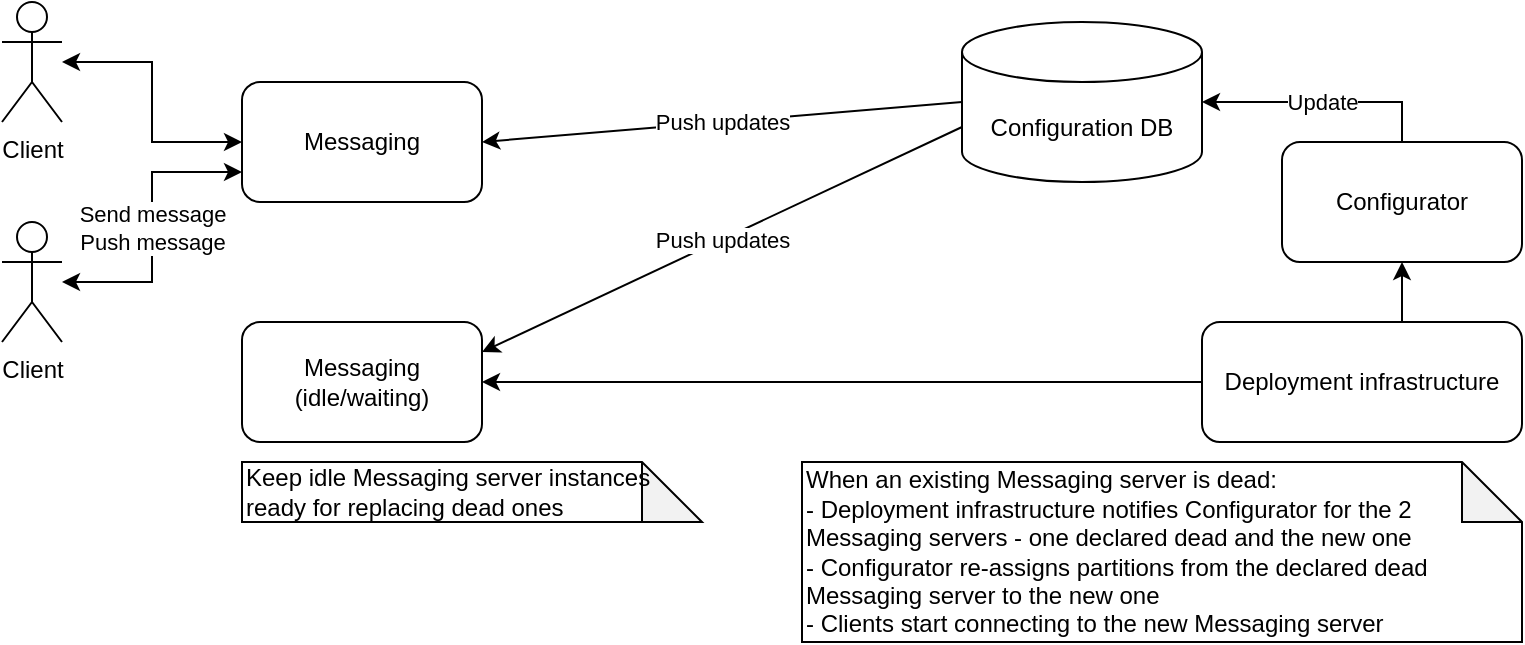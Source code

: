<mxfile version="13.7.9" type="device"><diagram id="G4t1x3i_cumIOjZ8GDXV" name="Page-1"><mxGraphModel dx="1086" dy="966" grid="1" gridSize="10" guides="1" tooltips="1" connect="1" arrows="1" fold="1" page="1" pageScale="1" pageWidth="850" pageHeight="1100" math="0" shadow="0"><root><mxCell id="0"/><mxCell id="1" parent="0"/><mxCell id="4NMri5ObQx2eB0Vx6lmc-10" value="" style="edgeStyle=orthogonalEdgeStyle;rounded=0;orthogonalLoop=1;jettySize=auto;html=1;entryX=0;entryY=0.5;entryDx=0;entryDy=0;startArrow=classic;startFill=1;" parent="1" source="4NMri5ObQx2eB0Vx6lmc-1" target="4NMri5ObQx2eB0Vx6lmc-4" edge="1"><mxGeometry relative="1" as="geometry"/></mxCell><mxCell id="4NMri5ObQx2eB0Vx6lmc-1" value="Client" style="shape=umlActor;verticalLabelPosition=bottom;verticalAlign=top;html=1;outlineConnect=0;" parent="1" vertex="1"><mxGeometry x="40" y="40" width="30" height="60" as="geometry"/></mxCell><mxCell id="4NMri5ObQx2eB0Vx6lmc-13" value="Send message&lt;br&gt;Push message" style="edgeStyle=orthogonalEdgeStyle;rounded=0;orthogonalLoop=1;jettySize=auto;html=1;entryX=0;entryY=0.75;entryDx=0;entryDy=0;startArrow=classic;startFill=1;" parent="1" source="4NMri5ObQx2eB0Vx6lmc-3" target="4NMri5ObQx2eB0Vx6lmc-4" edge="1"><mxGeometry relative="1" as="geometry"/></mxCell><mxCell id="4NMri5ObQx2eB0Vx6lmc-3" value="Client" style="shape=umlActor;verticalLabelPosition=bottom;verticalAlign=top;html=1;outlineConnect=0;" parent="1" vertex="1"><mxGeometry x="40" y="150" width="30" height="60" as="geometry"/></mxCell><mxCell id="4NMri5ObQx2eB0Vx6lmc-4" value="&lt;font style=&quot;font-size: 12px&quot;&gt;Messaging&lt;/font&gt;" style="rounded=1;whiteSpace=wrap;html=1;" parent="1" vertex="1"><mxGeometry x="160" y="80" width="120" height="60" as="geometry"/></mxCell><mxCell id="QVO6qr5AluIkjkF2SAql-7" value="Update" style="edgeStyle=orthogonalEdgeStyle;rounded=0;orthogonalLoop=1;jettySize=auto;html=1;entryX=1;entryY=0.5;entryDx=0;entryDy=0;entryPerimeter=0;exitX=0.5;exitY=0;exitDx=0;exitDy=0;" parent="1" source="Gfm62hS2zhEuvZ2v64Gk-13" target="QVO6qr5AluIkjkF2SAql-2" edge="1"><mxGeometry relative="1" as="geometry"/></mxCell><mxCell id="Gfm62hS2zhEuvZ2v64Gk-13" value="Configurator" style="rounded=1;whiteSpace=wrap;html=1;" parent="1" vertex="1"><mxGeometry x="680" y="110" width="120" height="60" as="geometry"/></mxCell><mxCell id="QVO6qr5AluIkjkF2SAql-1" value="Push updates" style="endArrow=classic;html=1;exitX=0;exitY=0.5;exitDx=0;exitDy=0;entryX=1;entryY=0.5;entryDx=0;entryDy=0;exitPerimeter=0;" parent="1" source="QVO6qr5AluIkjkF2SAql-2" target="4NMri5ObQx2eB0Vx6lmc-4" edge="1"><mxGeometry width="50" height="50" relative="1" as="geometry"><mxPoint x="200" y="130" as="sourcePoint"/><mxPoint x="200" y="210" as="targetPoint"/></mxGeometry></mxCell><mxCell id="QVO6qr5AluIkjkF2SAql-2" value="Configuration DB" style="shape=cylinder3;whiteSpace=wrap;html=1;boundedLbl=1;backgroundOutline=1;size=15;" parent="1" vertex="1"><mxGeometry x="520" y="50" width="120" height="80" as="geometry"/></mxCell><mxCell id="zAgNuWyr5u-YzhFzlj54-2" style="edgeStyle=orthogonalEdgeStyle;rounded=0;orthogonalLoop=1;jettySize=auto;html=1;entryX=0.5;entryY=1;entryDx=0;entryDy=0;" parent="1" source="zAgNuWyr5u-YzhFzlj54-1" target="Gfm62hS2zhEuvZ2v64Gk-13" edge="1"><mxGeometry relative="1" as="geometry"><Array as="points"><mxPoint x="740" y="190"/><mxPoint x="740" y="190"/></Array></mxGeometry></mxCell><mxCell id="zAgNuWyr5u-YzhFzlj54-5" value="" style="edgeStyle=orthogonalEdgeStyle;rounded=0;orthogonalLoop=1;jettySize=auto;html=1;entryX=1;entryY=0.5;entryDx=0;entryDy=0;" parent="1" source="zAgNuWyr5u-YzhFzlj54-1" target="zAgNuWyr5u-YzhFzlj54-3" edge="1"><mxGeometry relative="1" as="geometry"><Array as="points"><mxPoint x="490" y="230"/><mxPoint x="490" y="230"/></Array></mxGeometry></mxCell><mxCell id="zAgNuWyr5u-YzhFzlj54-1" value="Deployment infrastructure" style="rounded=1;whiteSpace=wrap;html=1;" parent="1" vertex="1"><mxGeometry x="640" y="200" width="160" height="60" as="geometry"/></mxCell><mxCell id="zAgNuWyr5u-YzhFzlj54-3" value="Messaging&lt;br&gt;(idle/waiting)" style="rounded=1;whiteSpace=wrap;html=1;" parent="1" vertex="1"><mxGeometry x="160" y="200" width="120" height="60" as="geometry"/></mxCell><mxCell id="zAgNuWyr5u-YzhFzlj54-4" value="&lt;div&gt;Keep idle Messaging server instances ready for replacing dead ones&lt;/div&gt;" style="shape=note;whiteSpace=wrap;html=1;backgroundOutline=1;darkOpacity=0.05;align=left;" parent="1" vertex="1"><mxGeometry x="160" y="270" width="230" height="30" as="geometry"/></mxCell><mxCell id="zAgNuWyr5u-YzhFzlj54-6" value="&lt;div&gt;&lt;span&gt;When an existing Messaging server is dead:&lt;/span&gt;&lt;/div&gt;&lt;div&gt;&lt;span&gt;- Deployment infrastructure notifies Configurator for the 2 Messaging servers - one declared dead and the new one&lt;/span&gt;&lt;/div&gt;&lt;div&gt;&lt;span&gt;- Configurator re-assigns partitions from the declared dead Messaging server to the new one&lt;/span&gt;&lt;/div&gt;&lt;div&gt;&lt;span&gt;- Clients start connecting to the new Messaging server&lt;/span&gt;&lt;/div&gt;" style="shape=note;whiteSpace=wrap;html=1;backgroundOutline=1;darkOpacity=0.05;align=left;" parent="1" vertex="1"><mxGeometry x="440" y="270" width="360" height="90" as="geometry"/></mxCell><mxCell id="hnBhtKNH4Kam41gT7Syl-1" value="Push updates" style="endArrow=classic;html=1;exitX=0;exitY=0;exitDx=0;exitDy=52.5;entryX=1;entryY=0.25;entryDx=0;entryDy=0;exitPerimeter=0;" parent="1" source="QVO6qr5AluIkjkF2SAql-2" target="zAgNuWyr5u-YzhFzlj54-3" edge="1"><mxGeometry width="50" height="50" relative="1" as="geometry"><mxPoint x="530" y="100" as="sourcePoint"/><mxPoint x="290" y="105" as="targetPoint"/></mxGeometry></mxCell></root></mxGraphModel></diagram></mxfile>